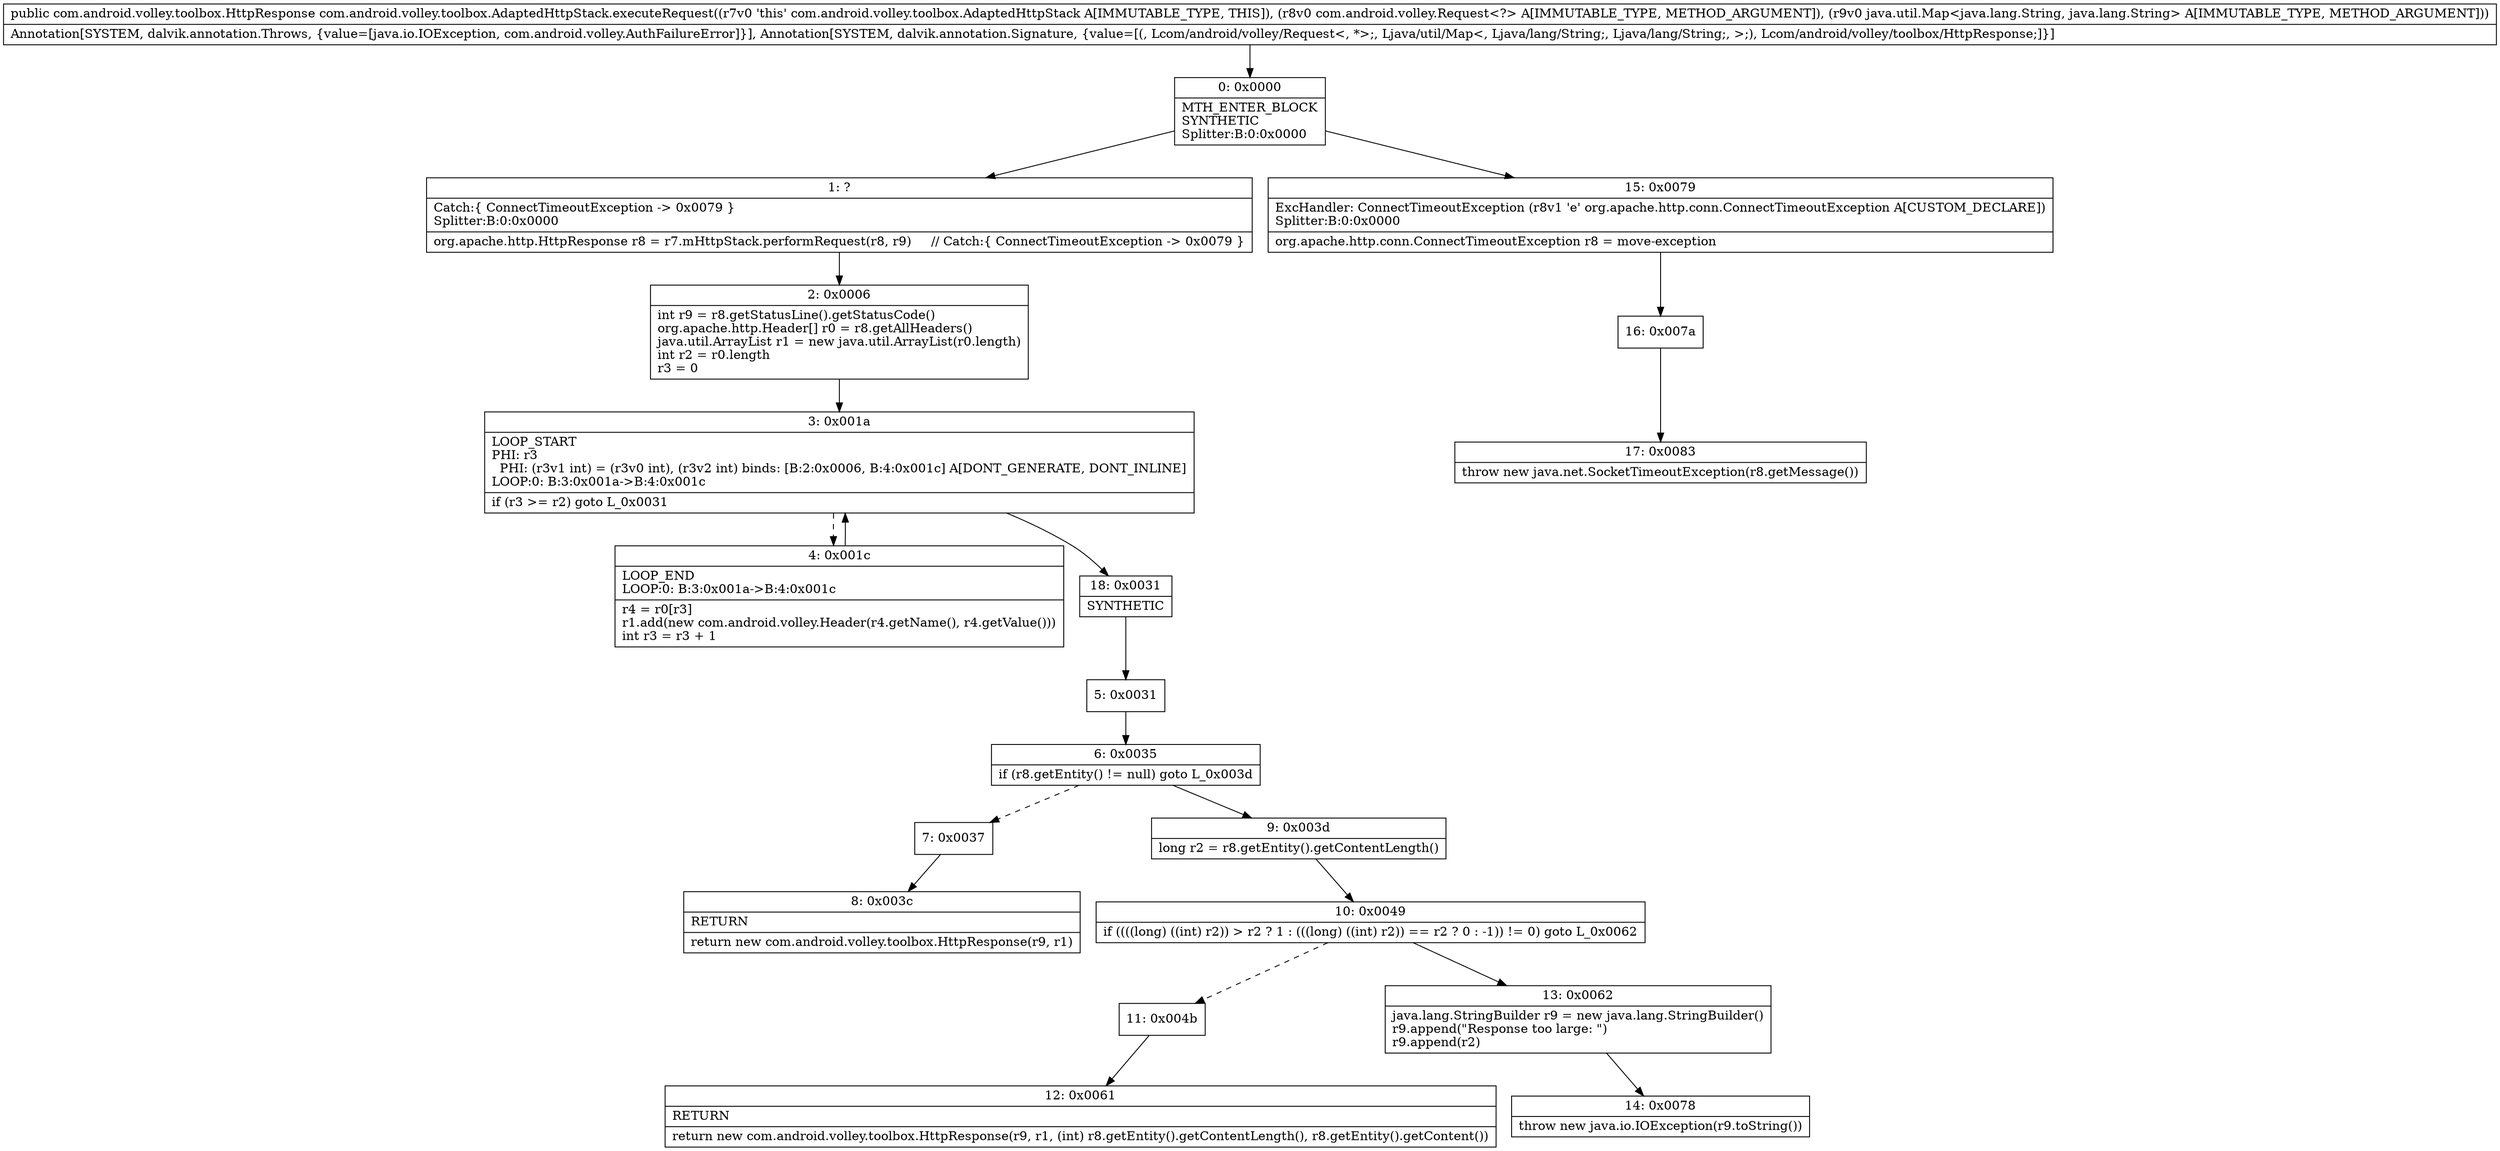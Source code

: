 digraph "CFG forcom.android.volley.toolbox.AdaptedHttpStack.executeRequest(Lcom\/android\/volley\/Request;Ljava\/util\/Map;)Lcom\/android\/volley\/toolbox\/HttpResponse;" {
Node_0 [shape=record,label="{0\:\ 0x0000|MTH_ENTER_BLOCK\lSYNTHETIC\lSplitter:B:0:0x0000\l}"];
Node_1 [shape=record,label="{1\:\ ?|Catch:\{ ConnectTimeoutException \-\> 0x0079 \}\lSplitter:B:0:0x0000\l|org.apache.http.HttpResponse r8 = r7.mHttpStack.performRequest(r8, r9)     \/\/ Catch:\{ ConnectTimeoutException \-\> 0x0079 \}\l}"];
Node_2 [shape=record,label="{2\:\ 0x0006|int r9 = r8.getStatusLine().getStatusCode()\lorg.apache.http.Header[] r0 = r8.getAllHeaders()\ljava.util.ArrayList r1 = new java.util.ArrayList(r0.length)\lint r2 = r0.length\lr3 = 0\l}"];
Node_3 [shape=record,label="{3\:\ 0x001a|LOOP_START\lPHI: r3 \l  PHI: (r3v1 int) = (r3v0 int), (r3v2 int) binds: [B:2:0x0006, B:4:0x001c] A[DONT_GENERATE, DONT_INLINE]\lLOOP:0: B:3:0x001a\-\>B:4:0x001c\l|if (r3 \>= r2) goto L_0x0031\l}"];
Node_4 [shape=record,label="{4\:\ 0x001c|LOOP_END\lLOOP:0: B:3:0x001a\-\>B:4:0x001c\l|r4 = r0[r3]\lr1.add(new com.android.volley.Header(r4.getName(), r4.getValue()))\lint r3 = r3 + 1\l}"];
Node_5 [shape=record,label="{5\:\ 0x0031}"];
Node_6 [shape=record,label="{6\:\ 0x0035|if (r8.getEntity() != null) goto L_0x003d\l}"];
Node_7 [shape=record,label="{7\:\ 0x0037}"];
Node_8 [shape=record,label="{8\:\ 0x003c|RETURN\l|return new com.android.volley.toolbox.HttpResponse(r9, r1)\l}"];
Node_9 [shape=record,label="{9\:\ 0x003d|long r2 = r8.getEntity().getContentLength()\l}"];
Node_10 [shape=record,label="{10\:\ 0x0049|if ((((long) ((int) r2)) \> r2 ? 1 : (((long) ((int) r2)) == r2 ? 0 : \-1)) != 0) goto L_0x0062\l}"];
Node_11 [shape=record,label="{11\:\ 0x004b}"];
Node_12 [shape=record,label="{12\:\ 0x0061|RETURN\l|return new com.android.volley.toolbox.HttpResponse(r9, r1, (int) r8.getEntity().getContentLength(), r8.getEntity().getContent())\l}"];
Node_13 [shape=record,label="{13\:\ 0x0062|java.lang.StringBuilder r9 = new java.lang.StringBuilder()\lr9.append(\"Response too large: \")\lr9.append(r2)\l}"];
Node_14 [shape=record,label="{14\:\ 0x0078|throw new java.io.IOException(r9.toString())\l}"];
Node_15 [shape=record,label="{15\:\ 0x0079|ExcHandler: ConnectTimeoutException (r8v1 'e' org.apache.http.conn.ConnectTimeoutException A[CUSTOM_DECLARE])\lSplitter:B:0:0x0000\l|org.apache.http.conn.ConnectTimeoutException r8 = move\-exception\l}"];
Node_16 [shape=record,label="{16\:\ 0x007a}"];
Node_17 [shape=record,label="{17\:\ 0x0083|throw new java.net.SocketTimeoutException(r8.getMessage())\l}"];
Node_18 [shape=record,label="{18\:\ 0x0031|SYNTHETIC\l}"];
MethodNode[shape=record,label="{public com.android.volley.toolbox.HttpResponse com.android.volley.toolbox.AdaptedHttpStack.executeRequest((r7v0 'this' com.android.volley.toolbox.AdaptedHttpStack A[IMMUTABLE_TYPE, THIS]), (r8v0 com.android.volley.Request\<?\> A[IMMUTABLE_TYPE, METHOD_ARGUMENT]), (r9v0 java.util.Map\<java.lang.String, java.lang.String\> A[IMMUTABLE_TYPE, METHOD_ARGUMENT]))  | Annotation[SYSTEM, dalvik.annotation.Throws, \{value=[java.io.IOException, com.android.volley.AuthFailureError]\}], Annotation[SYSTEM, dalvik.annotation.Signature, \{value=[(, Lcom\/android\/volley\/Request\<, *\>;, Ljava\/util\/Map\<, Ljava\/lang\/String;, Ljava\/lang\/String;, \>;), Lcom\/android\/volley\/toolbox\/HttpResponse;]\}]\l}"];
MethodNode -> Node_0;
Node_0 -> Node_1;
Node_0 -> Node_15;
Node_1 -> Node_2;
Node_2 -> Node_3;
Node_3 -> Node_4[style=dashed];
Node_3 -> Node_18;
Node_4 -> Node_3;
Node_5 -> Node_6;
Node_6 -> Node_7[style=dashed];
Node_6 -> Node_9;
Node_7 -> Node_8;
Node_9 -> Node_10;
Node_10 -> Node_11[style=dashed];
Node_10 -> Node_13;
Node_11 -> Node_12;
Node_13 -> Node_14;
Node_15 -> Node_16;
Node_16 -> Node_17;
Node_18 -> Node_5;
}

